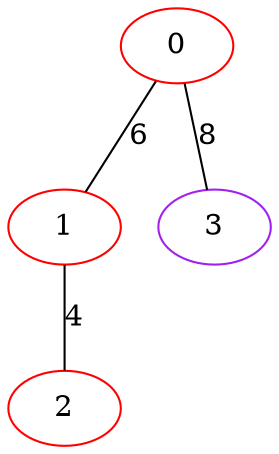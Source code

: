 graph "" {
0 [color=red, weight=1];
1 [color=red, weight=1];
2 [color=red, weight=1];
3 [color=purple, weight=4];
0 -- 1  [key=0, label=6];
0 -- 3  [key=0, label=8];
1 -- 2  [key=0, label=4];
}
